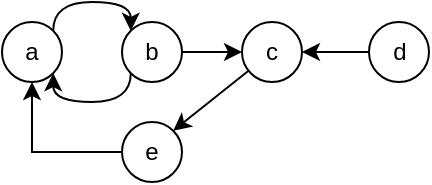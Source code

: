 <mxfile version="15.5.4" type="embed"><diagram id="23iRSUPoRavnBvh4doch" name="Page-1"><mxGraphModel dx="673" dy="633" grid="1" gridSize="10" guides="1" tooltips="1" connect="1" arrows="1" fold="1" page="1" pageScale="1" pageWidth="827" pageHeight="1169" math="0" shadow="0"><root><mxCell id="0"/><mxCell id="1" parent="0"/><mxCell id="2" value="a" style="ellipse;whiteSpace=wrap;html=1;aspect=fixed;" vertex="1" parent="1"><mxGeometry x="230" y="250" width="30" height="30" as="geometry"/></mxCell><mxCell id="7" style="edgeStyle=orthogonalEdgeStyle;rounded=0;orthogonalLoop=1;jettySize=auto;html=1;entryX=0;entryY=0.5;entryDx=0;entryDy=0;" edge="1" parent="1" source="3" target="4"><mxGeometry relative="1" as="geometry"/></mxCell><mxCell id="19" style="edgeStyle=orthogonalEdgeStyle;curved=1;orthogonalLoop=1;jettySize=auto;html=1;entryX=1;entryY=1;entryDx=0;entryDy=0;exitX=0;exitY=1;exitDx=0;exitDy=0;" edge="1" parent="1" source="3" target="2"><mxGeometry relative="1" as="geometry"><Array as="points"><mxPoint x="294" y="290"/><mxPoint x="256" y="290"/></Array></mxGeometry></mxCell><mxCell id="3" value="b" style="ellipse;whiteSpace=wrap;html=1;aspect=fixed;" vertex="1" parent="1"><mxGeometry x="290" y="250" width="30" height="30" as="geometry"/></mxCell><mxCell id="11" style="edgeStyle=none;rounded=0;orthogonalLoop=1;jettySize=auto;html=1;entryX=1;entryY=0;entryDx=0;entryDy=0;" edge="1" parent="1" source="4" target="9"><mxGeometry relative="1" as="geometry"/></mxCell><mxCell id="4" value="c" style="ellipse;whiteSpace=wrap;html=1;aspect=fixed;" vertex="1" parent="1"><mxGeometry x="350" y="250" width="30" height="30" as="geometry"/></mxCell><mxCell id="8" style="edgeStyle=orthogonalEdgeStyle;rounded=0;orthogonalLoop=1;jettySize=auto;html=1;entryX=1;entryY=0.5;entryDx=0;entryDy=0;" edge="1" parent="1" source="5" target="4"><mxGeometry relative="1" as="geometry"/></mxCell><mxCell id="5" value="d" style="ellipse;whiteSpace=wrap;html=1;aspect=fixed;" vertex="1" parent="1"><mxGeometry x="413.5" y="250" width="30" height="30" as="geometry"/></mxCell><mxCell id="10" style="rounded=0;orthogonalLoop=1;jettySize=auto;html=1;entryX=0.5;entryY=1;entryDx=0;entryDy=0;edgeStyle=orthogonalEdgeStyle;" edge="1" parent="1" source="9" target="2"><mxGeometry relative="1" as="geometry"/></mxCell><mxCell id="9" value="e" style="ellipse;whiteSpace=wrap;html=1;aspect=fixed;" vertex="1" parent="1"><mxGeometry x="290" y="300" width="30" height="30" as="geometry"/></mxCell><mxCell id="17" value="" style="endArrow=classic;html=1;curved=1;edgeStyle=orthogonalEdgeStyle;exitX=1;exitY=0;exitDx=0;exitDy=0;entryX=0;entryY=0;entryDx=0;entryDy=0;" edge="1" parent="1" source="2" target="3"><mxGeometry width="50" height="50" relative="1" as="geometry"><mxPoint x="110" y="450" as="sourcePoint"/><mxPoint x="230" y="380" as="targetPoint"/><Array as="points"><mxPoint x="256" y="240"/><mxPoint x="294" y="240"/></Array></mxGeometry></mxCell></root></mxGraphModel></diagram></mxfile>